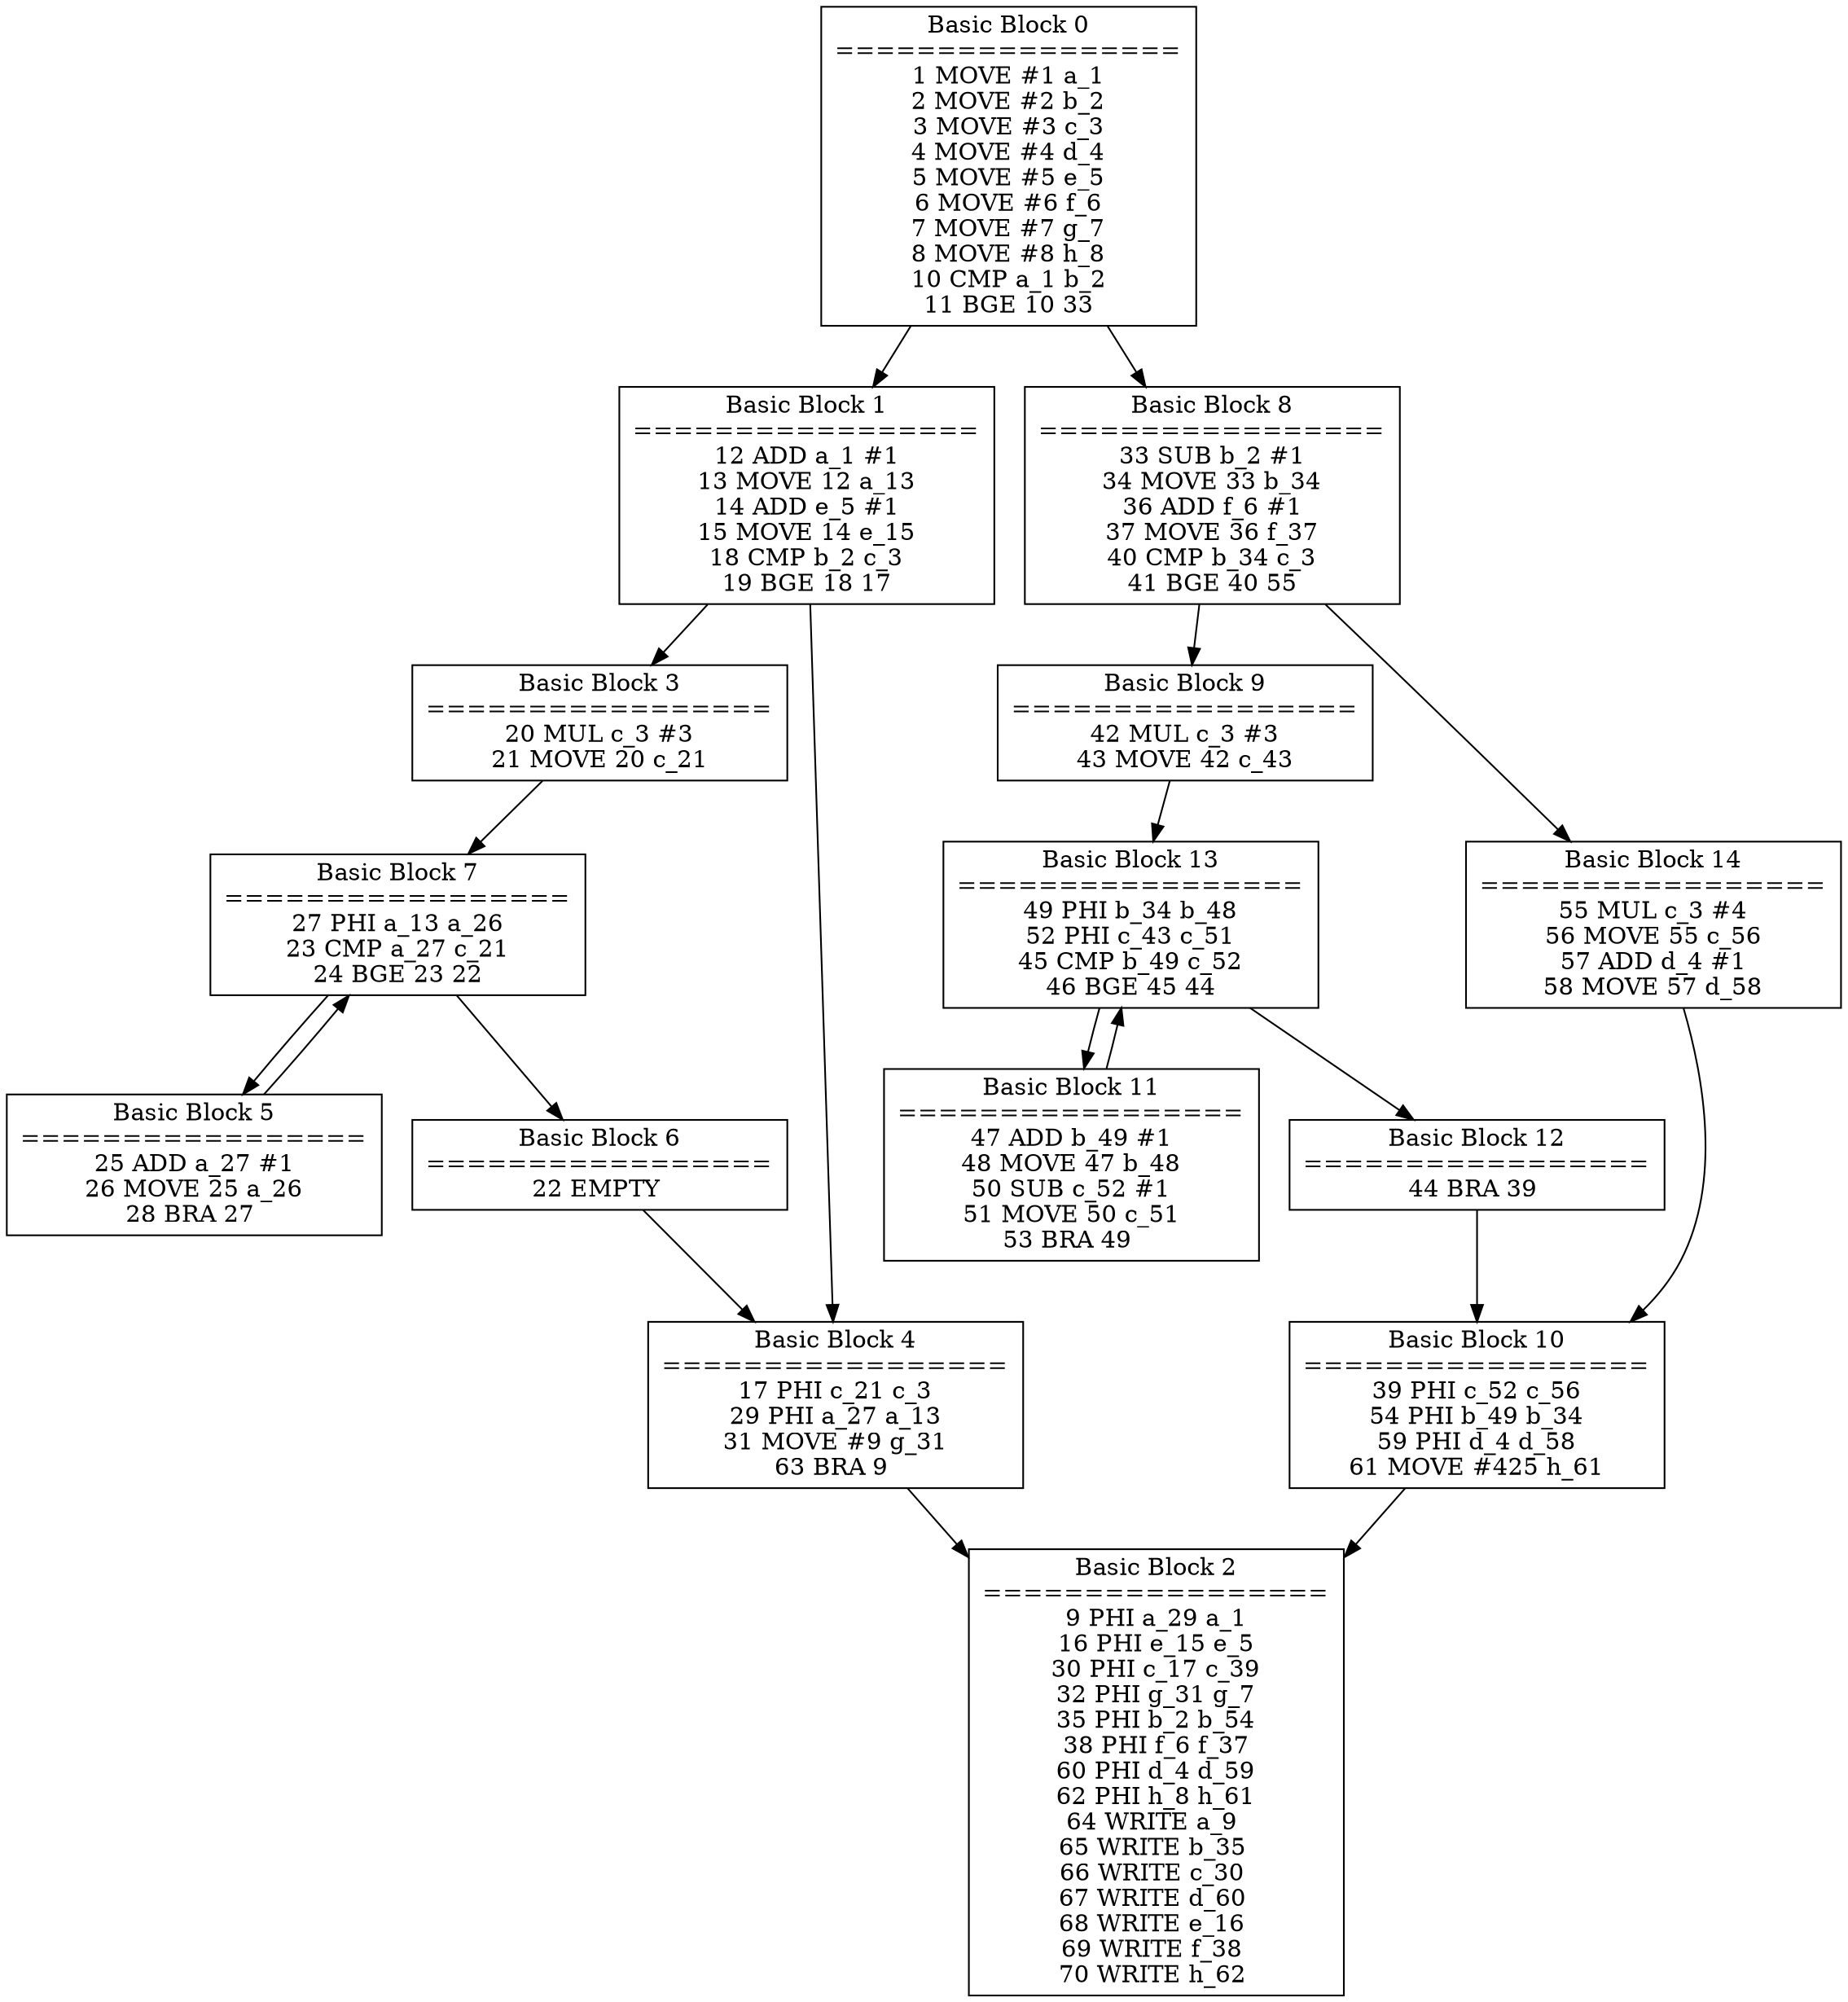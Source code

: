 digraph foo {

"Basic Block 0" [shape=box, label="Basic Block 0
=================
1 MOVE #1 a_1
2 MOVE #2 b_2
3 MOVE #3 c_3
4 MOVE #4 d_4
5 MOVE #5 e_5
6 MOVE #6 f_6
7 MOVE #7 g_7
8 MOVE #8 h_8
10 CMP a_1 b_2
11 BGE 10 33
"];
"Basic Block 1" [shape=box, label="Basic Block 1
=================
12 ADD a_1 #1
13 MOVE 12 a_13
14 ADD e_5 #1
15 MOVE 14 e_15
18 CMP b_2 c_3
19 BGE 18 17
"];
"Basic Block 2" [shape=box, label="Basic Block 2
=================
9 PHI a_29 a_1
16 PHI e_15 e_5
30 PHI c_17 c_39
32 PHI g_31 g_7
35 PHI b_2 b_54
38 PHI f_6 f_37
60 PHI d_4 d_59
62 PHI h_8 h_61
64 WRITE a_9 
65 WRITE b_35 
66 WRITE c_30 
67 WRITE d_60 
68 WRITE e_16 
69 WRITE f_38 
70 WRITE h_62 
"];
"Basic Block 3" [shape=box, label="Basic Block 3
=================
20 MUL c_3 #3
21 MOVE 20 c_21
"];
"Basic Block 4" [shape=box, label="Basic Block 4
=================
17 PHI c_21 c_3
29 PHI a_27 a_13
31 MOVE #9 g_31
63 BRA 9 
"];
"Basic Block 5" [shape=box, label="Basic Block 5
=================
25 ADD a_27 #1
26 MOVE 25 a_26
28 BRA 27 
"];
"Basic Block 6" [shape=box, label="Basic Block 6
=================
22 EMPTY 
"];
"Basic Block 7" [shape=box, label="Basic Block 7
=================
27 PHI a_13 a_26
23 CMP a_27 c_21
24 BGE 23 22
"];
"Basic Block 8" [shape=box, label="Basic Block 8
=================
33 SUB b_2 #1
34 MOVE 33 b_34
36 ADD f_6 #1
37 MOVE 36 f_37
40 CMP b_34 c_3
41 BGE 40 55
"];
"Basic Block 9" [shape=box, label="Basic Block 9
=================
42 MUL c_3 #3
43 MOVE 42 c_43
"];
"Basic Block 10" [shape=box, label="Basic Block 10
=================
39 PHI c_52 c_56
54 PHI b_49 b_34
59 PHI d_4 d_58
61 MOVE #425 h_61
"];
"Basic Block 11" [shape=box, label="Basic Block 11
=================
47 ADD b_49 #1
48 MOVE 47 b_48
50 SUB c_52 #1
51 MOVE 50 c_51
53 BRA 49 
"];
"Basic Block 12" [shape=box, label="Basic Block 12
=================
44 BRA 39 
"];
"Basic Block 13" [shape=box, label="Basic Block 13
=================
49 PHI b_34 b_48
52 PHI c_43 c_51
45 CMP b_49 c_52
46 BGE 45 44
"];
"Basic Block 14" [shape=box, label="Basic Block 14
=================
55 MUL c_3 #4
56 MOVE 55 c_56
57 ADD d_4 #1
58 MOVE 57 d_58
"];

"Basic Block 0" -> "Basic Block 1";
"Basic Block 0" -> "Basic Block 8";
"Basic Block 1" -> "Basic Block 3";
"Basic Block 1" -> "Basic Block 4";
"Basic Block 3" -> "Basic Block 7";
"Basic Block 4" -> "Basic Block 2";
"Basic Block 5" -> "Basic Block 7";
"Basic Block 6" -> "Basic Block 4";
"Basic Block 7" -> "Basic Block 5";
"Basic Block 7" -> "Basic Block 6";
"Basic Block 8" -> "Basic Block 9";
"Basic Block 8" -> "Basic Block 14";
"Basic Block 9" -> "Basic Block 13";
"Basic Block 10" -> "Basic Block 2";
"Basic Block 11" -> "Basic Block 13";
"Basic Block 12" -> "Basic Block 10";
"Basic Block 13" -> "Basic Block 11";
"Basic Block 13" -> "Basic Block 12";
"Basic Block 14" -> "Basic Block 10";

}